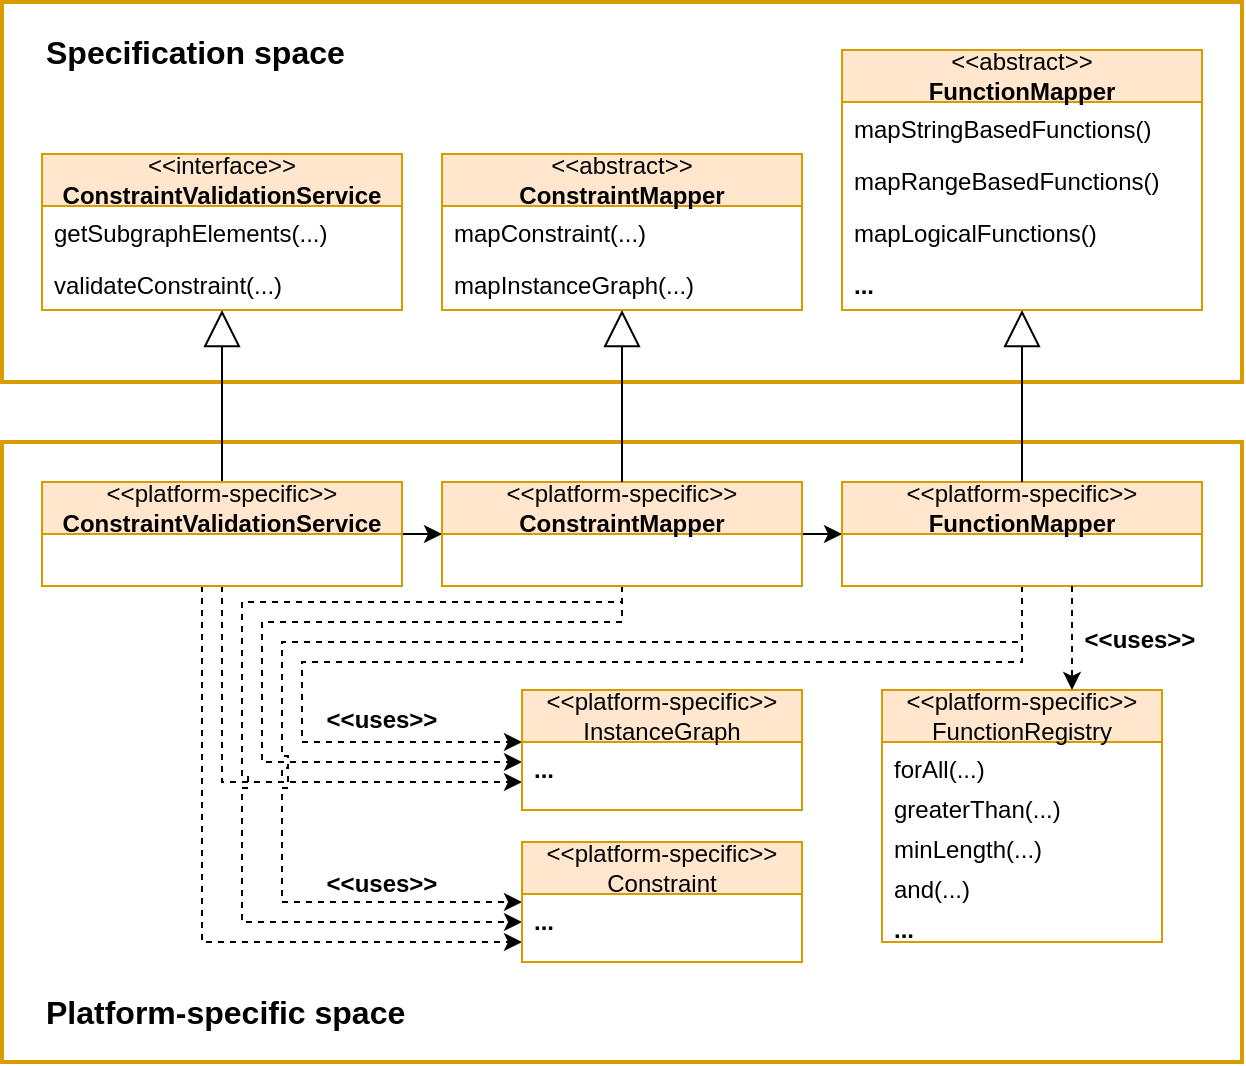 <mxfile version="21.0.2" type="device"><diagram name="Page-1" id="35uHpDYJrzE6SpX7ZHCP"><mxGraphModel dx="1148" dy="695" grid="1" gridSize="10" guides="1" tooltips="1" connect="1" arrows="1" fold="1" page="1" pageScale="1" pageWidth="850" pageHeight="1100" math="0" shadow="0"><root><mxCell id="0"/><mxCell id="1" parent="0"/><mxCell id="t1y6NO6fvX7yJ_WjuybD-43" value="" style="rounded=0;whiteSpace=wrap;html=1;strokeWidth=2;strokeColor=#D79B00;" vertex="1" parent="1"><mxGeometry x="70" y="360" width="620" height="310" as="geometry"/></mxCell><mxCell id="t1y6NO6fvX7yJ_WjuybD-41" value="" style="rounded=0;whiteSpace=wrap;html=1;strokeColor=#D79B00;strokeWidth=2;" vertex="1" parent="1"><mxGeometry x="70" y="140" width="620" height="190" as="geometry"/></mxCell><mxCell id="t1y6NO6fvX7yJ_WjuybD-1" value="&amp;lt;&amp;lt;interface&amp;gt;&amp;gt;&lt;br&gt;&lt;b&gt;ConstraintValidationService&lt;/b&gt;" style="swimlane;fontStyle=0;childLayout=stackLayout;horizontal=1;startSize=26;fillColor=#ffe6cc;horizontalStack=0;resizeParent=1;resizeParentMax=0;resizeLast=0;collapsible=1;marginBottom=0;whiteSpace=wrap;html=1;strokeColor=#d79b00;" vertex="1" parent="1"><mxGeometry x="90" y="216" width="180" height="78" as="geometry"/></mxCell><mxCell id="t1y6NO6fvX7yJ_WjuybD-2" value="getSubgraphElements(...)" style="text;strokeColor=none;fillColor=none;align=left;verticalAlign=top;spacingLeft=4;spacingRight=4;overflow=hidden;rotatable=0;points=[[0,0.5],[1,0.5]];portConstraint=eastwest;whiteSpace=wrap;html=1;" vertex="1" parent="t1y6NO6fvX7yJ_WjuybD-1"><mxGeometry y="26" width="180" height="26" as="geometry"/></mxCell><mxCell id="t1y6NO6fvX7yJ_WjuybD-3" value="validateConstraint(...)" style="text;strokeColor=none;fillColor=none;align=left;verticalAlign=top;spacingLeft=4;spacingRight=4;overflow=hidden;rotatable=0;points=[[0,0.5],[1,0.5]];portConstraint=eastwest;whiteSpace=wrap;html=1;" vertex="1" parent="t1y6NO6fvX7yJ_WjuybD-1"><mxGeometry y="52" width="180" height="26" as="geometry"/></mxCell><mxCell id="t1y6NO6fvX7yJ_WjuybD-45" style="edgeStyle=orthogonalEdgeStyle;rounded=0;orthogonalLoop=1;jettySize=auto;html=1;exitX=0.5;exitY=0;exitDx=0;exitDy=0;endSize=16;endArrow=block;endFill=0;" edge="1" parent="1" source="t1y6NO6fvX7yJ_WjuybD-13" target="t1y6NO6fvX7yJ_WjuybD-1"><mxGeometry relative="1" as="geometry"/></mxCell><mxCell id="t1y6NO6fvX7yJ_WjuybD-48" value="" style="edgeStyle=orthogonalEdgeStyle;rounded=0;orthogonalLoop=1;jettySize=auto;html=1;" edge="1" parent="1" source="t1y6NO6fvX7yJ_WjuybD-13" target="t1y6NO6fvX7yJ_WjuybD-21"><mxGeometry relative="1" as="geometry"/></mxCell><mxCell id="t1y6NO6fvX7yJ_WjuybD-57" style="edgeStyle=orthogonalEdgeStyle;rounded=0;orthogonalLoop=1;jettySize=auto;html=1;dashed=1;jumpStyle=sharp;" edge="1" parent="1" source="t1y6NO6fvX7yJ_WjuybD-13" target="t1y6NO6fvX7yJ_WjuybD-35"><mxGeometry relative="1" as="geometry"><Array as="points"><mxPoint x="180" y="530"/></Array></mxGeometry></mxCell><mxCell id="t1y6NO6fvX7yJ_WjuybD-62" style="edgeStyle=orthogonalEdgeStyle;rounded=0;orthogonalLoop=1;jettySize=auto;html=1;dashed=1;jumpStyle=sharp;" edge="1" parent="1" source="t1y6NO6fvX7yJ_WjuybD-13" target="t1y6NO6fvX7yJ_WjuybD-38"><mxGeometry relative="1" as="geometry"><mxPoint x="400.029" y="628" as="targetPoint"/><Array as="points"><mxPoint x="170" y="610"/></Array></mxGeometry></mxCell><mxCell id="t1y6NO6fvX7yJ_WjuybD-13" value="&amp;lt;&amp;lt;platform-specific&amp;gt;&amp;gt;&lt;br&gt;&lt;b&gt;ConstraintValidationService&lt;/b&gt;" style="swimlane;fontStyle=0;childLayout=stackLayout;horizontal=1;startSize=26;fillColor=#ffe6cc;horizontalStack=0;resizeParent=1;resizeParentMax=0;resizeLast=0;collapsible=1;marginBottom=0;whiteSpace=wrap;html=1;strokeColor=#d79b00;" vertex="1" parent="1"><mxGeometry x="90" y="380" width="180" height="52" as="geometry"/></mxCell><mxCell id="t1y6NO6fvX7yJ_WjuybD-16" value="&amp;nbsp;&amp;nbsp;" style="text;strokeColor=none;fillColor=none;align=left;verticalAlign=top;spacingLeft=4;spacingRight=4;overflow=hidden;rotatable=0;points=[[0,0.5],[1,0.5]];portConstraint=eastwest;whiteSpace=wrap;html=1;" vertex="1" parent="t1y6NO6fvX7yJ_WjuybD-13"><mxGeometry y="26" width="180" height="26" as="geometry"/></mxCell><mxCell id="t1y6NO6fvX7yJ_WjuybD-17" value="&amp;lt;&amp;lt;abstract&amp;gt;&amp;gt;&lt;br style=&quot;border-color: var(--border-color);&quot;&gt;&lt;b style=&quot;border-color: var(--border-color);&quot;&gt;ConstraintMapper&lt;/b&gt;" style="swimlane;fontStyle=0;childLayout=stackLayout;horizontal=1;startSize=26;fillColor=#ffe6cc;horizontalStack=0;resizeParent=1;resizeParentMax=0;resizeLast=0;collapsible=1;marginBottom=0;whiteSpace=wrap;html=1;strokeColor=#d79b00;" vertex="1" parent="1"><mxGeometry x="290" y="216" width="180" height="78" as="geometry"/></mxCell><mxCell id="t1y6NO6fvX7yJ_WjuybD-18" value="mapConstraint(...)" style="text;strokeColor=none;fillColor=none;align=left;verticalAlign=top;spacingLeft=4;spacingRight=4;overflow=hidden;rotatable=0;points=[[0,0.5],[1,0.5]];portConstraint=eastwest;whiteSpace=wrap;html=1;" vertex="1" parent="t1y6NO6fvX7yJ_WjuybD-17"><mxGeometry y="26" width="180" height="26" as="geometry"/></mxCell><mxCell id="t1y6NO6fvX7yJ_WjuybD-19" value="mapInstanceGraph(...)" style="text;strokeColor=none;fillColor=none;align=left;verticalAlign=top;spacingLeft=4;spacingRight=4;overflow=hidden;rotatable=0;points=[[0,0.5],[1,0.5]];portConstraint=eastwest;whiteSpace=wrap;html=1;" vertex="1" parent="t1y6NO6fvX7yJ_WjuybD-17"><mxGeometry y="52" width="180" height="26" as="geometry"/></mxCell><mxCell id="t1y6NO6fvX7yJ_WjuybD-49" value="" style="edgeStyle=orthogonalEdgeStyle;rounded=0;orthogonalLoop=1;jettySize=auto;html=1;" edge="1" parent="1" source="t1y6NO6fvX7yJ_WjuybD-21" target="t1y6NO6fvX7yJ_WjuybD-29"><mxGeometry relative="1" as="geometry"/></mxCell><mxCell id="t1y6NO6fvX7yJ_WjuybD-58" style="edgeStyle=orthogonalEdgeStyle;rounded=0;orthogonalLoop=1;jettySize=auto;html=1;dashed=1;jumpStyle=sharp;" edge="1" parent="1" source="t1y6NO6fvX7yJ_WjuybD-21" target="t1y6NO6fvX7yJ_WjuybD-35"><mxGeometry relative="1" as="geometry"><Array as="points"><mxPoint x="380" y="450"/><mxPoint x="200" y="450"/><mxPoint x="200" y="520"/></Array></mxGeometry></mxCell><mxCell id="t1y6NO6fvX7yJ_WjuybD-63" style="edgeStyle=orthogonalEdgeStyle;rounded=0;orthogonalLoop=1;jettySize=auto;html=1;dashed=1;jumpStyle=sharp;" edge="1" parent="1" source="t1y6NO6fvX7yJ_WjuybD-21" target="t1y6NO6fvX7yJ_WjuybD-38"><mxGeometry relative="1" as="geometry"><mxPoint x="400.029" y="628" as="targetPoint"/><Array as="points"><mxPoint x="380" y="440"/><mxPoint x="190" y="440"/><mxPoint x="190" y="600"/></Array></mxGeometry></mxCell><mxCell id="t1y6NO6fvX7yJ_WjuybD-21" value="&amp;lt;&amp;lt;platform-specific&amp;gt;&amp;gt;&lt;br style=&quot;border-color: var(--border-color);&quot;&gt;&lt;b style=&quot;border-color: var(--border-color);&quot;&gt;ConstraintMapper&lt;/b&gt;" style="swimlane;fontStyle=0;childLayout=stackLayout;horizontal=1;startSize=26;fillColor=#ffe6cc;horizontalStack=0;resizeParent=1;resizeParentMax=0;resizeLast=0;collapsible=1;marginBottom=0;whiteSpace=wrap;html=1;strokeColor=#d79b00;" vertex="1" parent="1"><mxGeometry x="290" y="380" width="180" height="52" as="geometry"/></mxCell><mxCell id="t1y6NO6fvX7yJ_WjuybD-24" value="&amp;nbsp;&amp;nbsp;" style="text;strokeColor=none;fillColor=none;align=left;verticalAlign=top;spacingLeft=4;spacingRight=4;overflow=hidden;rotatable=0;points=[[0,0.5],[1,0.5]];portConstraint=eastwest;whiteSpace=wrap;html=1;" vertex="1" parent="t1y6NO6fvX7yJ_WjuybD-21"><mxGeometry y="26" width="180" height="26" as="geometry"/></mxCell><mxCell id="t1y6NO6fvX7yJ_WjuybD-25" value="&amp;lt;&amp;lt;abstract&amp;gt;&amp;gt;&lt;br style=&quot;border-color: var(--border-color);&quot;&gt;&lt;b style=&quot;border-color: var(--border-color);&quot;&gt;FunctionMapper&lt;/b&gt;" style="swimlane;fontStyle=0;childLayout=stackLayout;horizontal=1;startSize=26;fillColor=#ffe6cc;horizontalStack=0;resizeParent=1;resizeParentMax=0;resizeLast=0;collapsible=1;marginBottom=0;whiteSpace=wrap;html=1;strokeColor=#d79b00;" vertex="1" parent="1"><mxGeometry x="490" y="164" width="180" height="130" as="geometry"/></mxCell><mxCell id="t1y6NO6fvX7yJ_WjuybD-26" value="mapStringBasedFunctions()" style="text;strokeColor=none;fillColor=none;align=left;verticalAlign=top;spacingLeft=4;spacingRight=4;overflow=hidden;rotatable=0;points=[[0,0.5],[1,0.5]];portConstraint=eastwest;whiteSpace=wrap;html=1;" vertex="1" parent="t1y6NO6fvX7yJ_WjuybD-25"><mxGeometry y="26" width="180" height="26" as="geometry"/></mxCell><mxCell id="t1y6NO6fvX7yJ_WjuybD-27" value="mapRangeBasedFunctions()" style="text;strokeColor=none;fillColor=none;align=left;verticalAlign=top;spacingLeft=4;spacingRight=4;overflow=hidden;rotatable=0;points=[[0,0.5],[1,0.5]];portConstraint=eastwest;whiteSpace=wrap;html=1;" vertex="1" parent="t1y6NO6fvX7yJ_WjuybD-25"><mxGeometry y="52" width="180" height="26" as="geometry"/></mxCell><mxCell id="t1y6NO6fvX7yJ_WjuybD-28" value="mapLogicalFunctions()" style="text;strokeColor=none;fillColor=none;align=left;verticalAlign=top;spacingLeft=4;spacingRight=4;overflow=hidden;rotatable=0;points=[[0,0.5],[1,0.5]];portConstraint=eastwest;whiteSpace=wrap;html=1;" vertex="1" parent="t1y6NO6fvX7yJ_WjuybD-25"><mxGeometry y="78" width="180" height="26" as="geometry"/></mxCell><mxCell id="t1y6NO6fvX7yJ_WjuybD-72" value="..." style="text;strokeColor=none;fillColor=none;align=left;verticalAlign=top;spacingLeft=4;spacingRight=4;overflow=hidden;rotatable=0;points=[[0,0.5],[1,0.5]];portConstraint=eastwest;whiteSpace=wrap;html=1;fontStyle=1" vertex="1" parent="t1y6NO6fvX7yJ_WjuybD-25"><mxGeometry y="104" width="180" height="26" as="geometry"/></mxCell><mxCell id="t1y6NO6fvX7yJ_WjuybD-59" style="edgeStyle=orthogonalEdgeStyle;rounded=0;orthogonalLoop=1;jettySize=auto;html=1;dashed=1;jumpStyle=sharp;" edge="1" parent="1" source="t1y6NO6fvX7yJ_WjuybD-29" target="t1y6NO6fvX7yJ_WjuybD-35"><mxGeometry relative="1" as="geometry"><Array as="points"><mxPoint x="580" y="470"/><mxPoint x="220" y="470"/><mxPoint x="220" y="510"/></Array></mxGeometry></mxCell><mxCell id="t1y6NO6fvX7yJ_WjuybD-64" style="edgeStyle=orthogonalEdgeStyle;rounded=0;orthogonalLoop=1;jettySize=auto;html=1;dashed=1;jumpStyle=sharp;" edge="1" parent="1" source="t1y6NO6fvX7yJ_WjuybD-29" target="t1y6NO6fvX7yJ_WjuybD-38"><mxGeometry relative="1" as="geometry"><mxPoint x="400.029" y="628" as="targetPoint"/><Array as="points"><mxPoint x="580" y="460"/><mxPoint x="210" y="460"/><mxPoint x="210" y="590"/></Array></mxGeometry></mxCell><mxCell id="t1y6NO6fvX7yJ_WjuybD-29" value="&amp;lt;&amp;lt;platform-specific&amp;gt;&amp;gt;&lt;br style=&quot;border-color: var(--border-color);&quot;&gt;&lt;b style=&quot;border-color: var(--border-color);&quot;&gt;FunctionMapper&lt;/b&gt;" style="swimlane;fontStyle=0;childLayout=stackLayout;horizontal=1;startSize=26;fillColor=#ffe6cc;horizontalStack=0;resizeParent=1;resizeParentMax=0;resizeLast=0;collapsible=1;marginBottom=0;whiteSpace=wrap;html=1;strokeColor=#d79b00;" vertex="1" parent="1"><mxGeometry x="490" y="380" width="180" height="52" as="geometry"/></mxCell><mxCell id="t1y6NO6fvX7yJ_WjuybD-33" value="&amp;lt;&amp;lt;platform-specific&amp;gt;&amp;gt;&lt;br&gt;InstanceGraph" style="swimlane;fontStyle=0;childLayout=stackLayout;horizontal=1;startSize=26;fillColor=#ffe6cc;horizontalStack=0;resizeParent=1;resizeParentMax=0;resizeLast=0;collapsible=1;marginBottom=0;whiteSpace=wrap;html=1;strokeColor=#d79b00;" vertex="1" parent="1"><mxGeometry x="330" y="484" width="140" height="60" as="geometry"/></mxCell><mxCell id="t1y6NO6fvX7yJ_WjuybD-35" value="..." style="text;strokeColor=none;fillColor=none;align=left;verticalAlign=top;spacingLeft=4;spacingRight=4;overflow=hidden;rotatable=0;points=[[0,0.5],[1,0.5]];portConstraint=eastwest;whiteSpace=wrap;html=1;fontStyle=1" vertex="1" parent="t1y6NO6fvX7yJ_WjuybD-33"><mxGeometry y="26" width="140" height="34" as="geometry"/></mxCell><mxCell id="t1y6NO6fvX7yJ_WjuybD-37" value="&amp;lt;&amp;lt;platform-specific&amp;gt;&amp;gt;&lt;br&gt;Constraint" style="swimlane;fontStyle=0;childLayout=stackLayout;horizontal=1;startSize=26;fillColor=#ffe6cc;horizontalStack=0;resizeParent=1;resizeParentMax=0;resizeLast=0;collapsible=1;marginBottom=0;whiteSpace=wrap;html=1;strokeColor=#d79b00;" vertex="1" parent="1"><mxGeometry x="330" y="560" width="140" height="60" as="geometry"/></mxCell><mxCell id="t1y6NO6fvX7yJ_WjuybD-38" value="..." style="text;strokeColor=none;fillColor=none;align=left;verticalAlign=top;spacingLeft=4;spacingRight=4;overflow=hidden;rotatable=0;points=[[0,0.5],[1,0.5]];portConstraint=eastwest;whiteSpace=wrap;html=1;fontStyle=1" vertex="1" parent="t1y6NO6fvX7yJ_WjuybD-37"><mxGeometry y="26" width="140" height="34" as="geometry"/></mxCell><mxCell id="t1y6NO6fvX7yJ_WjuybD-42" value="&lt;b&gt;&lt;font style=&quot;font-size: 16px;&quot;&gt;Specification space&lt;/font&gt;&lt;/b&gt;" style="text;html=1;strokeColor=none;fillColor=none;align=left;verticalAlign=middle;whiteSpace=wrap;rounded=0;" vertex="1" parent="1"><mxGeometry x="90" y="150" width="310" height="30" as="geometry"/></mxCell><mxCell id="t1y6NO6fvX7yJ_WjuybD-44" value="&lt;b&gt;&lt;font style=&quot;font-size: 16px;&quot;&gt;Platform-specific space&lt;/font&gt;&lt;/b&gt;" style="text;html=1;strokeColor=none;fillColor=none;align=left;verticalAlign=middle;whiteSpace=wrap;rounded=0;" vertex="1" parent="1"><mxGeometry x="90" y="630" width="190" height="30" as="geometry"/></mxCell><mxCell id="t1y6NO6fvX7yJ_WjuybD-46" style="edgeStyle=orthogonalEdgeStyle;rounded=0;orthogonalLoop=1;jettySize=auto;html=1;endSize=16;endArrow=block;endFill=0;" edge="1" parent="1" source="t1y6NO6fvX7yJ_WjuybD-21" target="t1y6NO6fvX7yJ_WjuybD-17"><mxGeometry relative="1" as="geometry"><mxPoint x="190" y="480" as="sourcePoint"/><mxPoint x="190" y="304" as="targetPoint"/></mxGeometry></mxCell><mxCell id="t1y6NO6fvX7yJ_WjuybD-47" style="edgeStyle=orthogonalEdgeStyle;rounded=0;orthogonalLoop=1;jettySize=auto;html=1;endSize=16;endArrow=block;endFill=0;" edge="1" parent="1" source="t1y6NO6fvX7yJ_WjuybD-29" target="t1y6NO6fvX7yJ_WjuybD-25"><mxGeometry relative="1" as="geometry"><mxPoint x="390" y="480" as="sourcePoint"/><mxPoint x="390" y="304" as="targetPoint"/></mxGeometry></mxCell><mxCell id="t1y6NO6fvX7yJ_WjuybD-69" value="&lt;b&gt;&amp;lt;&amp;lt;uses&amp;gt;&amp;gt;&lt;/b&gt;" style="text;html=1;strokeColor=none;fillColor=none;align=center;verticalAlign=middle;whiteSpace=wrap;rounded=0;" vertex="1" parent="1"><mxGeometry x="230" y="484" width="60" height="30" as="geometry"/></mxCell><mxCell id="t1y6NO6fvX7yJ_WjuybD-70" value="&lt;b&gt;&amp;lt;&amp;lt;uses&amp;gt;&amp;gt;&lt;/b&gt;" style="text;html=1;strokeColor=none;fillColor=none;align=center;verticalAlign=middle;whiteSpace=wrap;rounded=0;" vertex="1" parent="1"><mxGeometry x="230" y="566" width="60" height="30" as="geometry"/></mxCell><mxCell id="t1y6NO6fvX7yJ_WjuybD-74" value="&amp;lt;&amp;lt;platform-specific&amp;gt;&amp;gt;&lt;br&gt;FunctionRegistry" style="swimlane;fontStyle=0;childLayout=stackLayout;horizontal=1;startSize=26;fillColor=#ffe6cc;horizontalStack=0;resizeParent=1;resizeParentMax=0;resizeLast=0;collapsible=1;marginBottom=0;whiteSpace=wrap;html=1;strokeColor=#d79b00;" vertex="1" parent="1"><mxGeometry x="510" y="484" width="140" height="126" as="geometry"/></mxCell><mxCell id="t1y6NO6fvX7yJ_WjuybD-75" value="forAll(...)" style="text;strokeColor=none;fillColor=none;align=left;verticalAlign=top;spacingLeft=4;spacingRight=4;overflow=hidden;rotatable=0;points=[[0,0.5],[1,0.5]];portConstraint=eastwest;whiteSpace=wrap;html=1;" vertex="1" parent="t1y6NO6fvX7yJ_WjuybD-74"><mxGeometry y="26" width="140" height="20" as="geometry"/></mxCell><mxCell id="t1y6NO6fvX7yJ_WjuybD-76" value="greaterThan(...)" style="text;strokeColor=none;fillColor=none;align=left;verticalAlign=top;spacingLeft=4;spacingRight=4;overflow=hidden;rotatable=0;points=[[0,0.5],[1,0.5]];portConstraint=eastwest;whiteSpace=wrap;html=1;" vertex="1" parent="t1y6NO6fvX7yJ_WjuybD-74"><mxGeometry y="46" width="140" height="20" as="geometry"/></mxCell><mxCell id="t1y6NO6fvX7yJ_WjuybD-77" value="minLength(...)" style="text;strokeColor=none;fillColor=none;align=left;verticalAlign=top;spacingLeft=4;spacingRight=4;overflow=hidden;rotatable=0;points=[[0,0.5],[1,0.5]];portConstraint=eastwest;whiteSpace=wrap;html=1;" vertex="1" parent="t1y6NO6fvX7yJ_WjuybD-74"><mxGeometry y="66" width="140" height="20" as="geometry"/></mxCell><mxCell id="t1y6NO6fvX7yJ_WjuybD-79" value="and(...)" style="text;strokeColor=none;fillColor=none;align=left;verticalAlign=top;spacingLeft=4;spacingRight=4;overflow=hidden;rotatable=0;points=[[0,0.5],[1,0.5]];portConstraint=eastwest;whiteSpace=wrap;html=1;" vertex="1" parent="t1y6NO6fvX7yJ_WjuybD-74"><mxGeometry y="86" width="140" height="20" as="geometry"/></mxCell><mxCell id="t1y6NO6fvX7yJ_WjuybD-78" value="&lt;b&gt;...&lt;/b&gt;" style="text;strokeColor=none;fillColor=none;align=left;verticalAlign=top;spacingLeft=4;spacingRight=4;overflow=hidden;rotatable=0;points=[[0,0.5],[1,0.5]];portConstraint=eastwest;whiteSpace=wrap;html=1;" vertex="1" parent="t1y6NO6fvX7yJ_WjuybD-74"><mxGeometry y="106" width="140" height="20" as="geometry"/></mxCell><mxCell id="t1y6NO6fvX7yJ_WjuybD-80" style="edgeStyle=orthogonalEdgeStyle;rounded=0;orthogonalLoop=1;jettySize=auto;html=1;exitX=0.75;exitY=1;exitDx=0;exitDy=0;dashed=1;fontStyle=1" edge="1" parent="1"><mxGeometry relative="1" as="geometry"><mxPoint x="605" y="432.0" as="sourcePoint"/><mxPoint x="605" y="484" as="targetPoint"/><Array as="points"><mxPoint x="605" y="470"/><mxPoint x="605" y="470"/></Array></mxGeometry></mxCell><mxCell id="t1y6NO6fvX7yJ_WjuybD-81" value="&lt;b&gt;&amp;lt;&amp;lt;uses&amp;gt;&amp;gt;&lt;/b&gt;" style="text;html=1;strokeColor=none;fillColor=none;align=center;verticalAlign=middle;whiteSpace=wrap;rounded=0;" vertex="1" parent="1"><mxGeometry x="609" y="444" width="60" height="30" as="geometry"/></mxCell></root></mxGraphModel></diagram></mxfile>